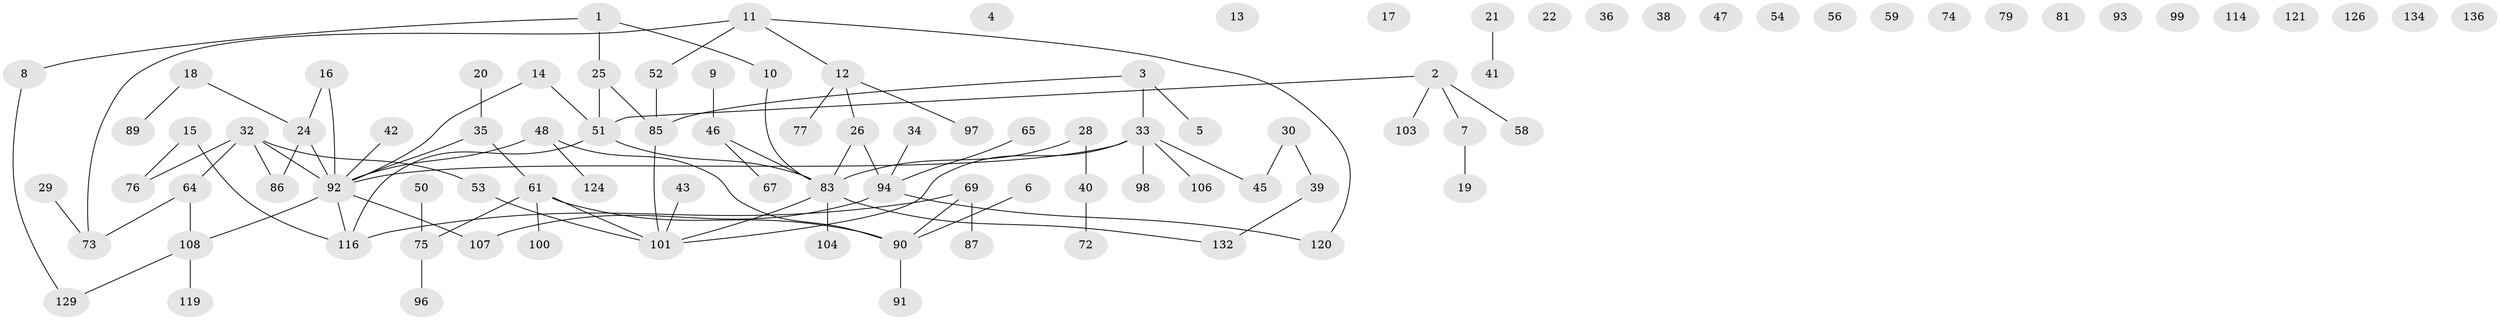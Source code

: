 // original degree distribution, {4: 0.07913669064748201, 2: 0.26618705035971224, 1: 0.302158273381295, 0: 0.1366906474820144, 3: 0.1510791366906475, 5: 0.04316546762589928, 6: 0.014388489208633094, 7: 0.007194244604316547}
// Generated by graph-tools (version 1.1) at 2025/41/03/06/25 10:41:24]
// undirected, 96 vertices, 93 edges
graph export_dot {
graph [start="1"]
  node [color=gray90,style=filled];
  1 [super="+27"];
  2 [super="+31"];
  3 [super="+23"];
  4;
  5 [super="+84"];
  6 [super="+130"];
  7;
  8 [super="+66"];
  9;
  10;
  11;
  12 [super="+60"];
  13 [super="+88"];
  14 [super="+57"];
  15;
  16 [super="+55"];
  17;
  18 [super="+49"];
  19;
  20;
  21;
  22;
  24 [super="+68"];
  25 [super="+123"];
  26 [super="+71"];
  28 [super="+63"];
  29;
  30;
  32 [super="+37"];
  33 [super="+78"];
  34;
  35 [super="+44"];
  36;
  38;
  39 [super="+70"];
  40 [super="+82"];
  41 [super="+112"];
  42 [super="+109"];
  43;
  45;
  46 [super="+62"];
  47;
  48 [super="+102"];
  50;
  51 [super="+80"];
  52 [super="+110"];
  53;
  54;
  56;
  58;
  59;
  61 [super="+113"];
  64 [super="+131"];
  65;
  67;
  69 [super="+118"];
  72;
  73 [super="+117"];
  74;
  75 [super="+105"];
  76;
  77;
  79;
  81;
  83 [super="+138"];
  85 [super="+115"];
  86;
  87;
  89;
  90 [super="+133"];
  91;
  92 [super="+127"];
  93;
  94 [super="+95"];
  96;
  97;
  98 [super="+128"];
  99;
  100;
  101 [super="+139"];
  103;
  104 [super="+111"];
  106;
  107;
  108 [super="+137"];
  114;
  116 [super="+135"];
  119;
  120 [super="+122"];
  121;
  124 [super="+125"];
  126;
  129;
  132;
  134;
  136;
  1 -- 10;
  1 -- 25;
  1 -- 8;
  2 -- 103;
  2 -- 51;
  2 -- 58;
  2 -- 7;
  3 -- 33;
  3 -- 85;
  3 -- 5;
  6 -- 90;
  7 -- 19;
  8 -- 129;
  9 -- 46;
  10 -- 83;
  11 -- 12;
  11 -- 73;
  11 -- 52;
  11 -- 120;
  12 -- 97;
  12 -- 26;
  12 -- 77;
  14 -- 51;
  14 -- 92;
  15 -- 76;
  15 -- 116;
  16 -- 24;
  16 -- 92;
  18 -- 89;
  18 -- 24;
  20 -- 35;
  21 -- 41;
  24 -- 92;
  24 -- 86;
  25 -- 51;
  25 -- 85;
  26 -- 83;
  26 -- 94;
  28 -- 40;
  28 -- 83;
  29 -- 73;
  30 -- 39;
  30 -- 45;
  32 -- 53;
  32 -- 76;
  32 -- 86;
  32 -- 92;
  32 -- 64;
  33 -- 106;
  33 -- 98;
  33 -- 101;
  33 -- 92;
  33 -- 45;
  34 -- 94;
  35 -- 92;
  35 -- 61;
  39 -- 132;
  40 -- 72;
  42 -- 92;
  43 -- 101;
  46 -- 83;
  46 -- 67;
  48 -- 90;
  48 -- 92;
  48 -- 124;
  50 -- 75;
  51 -- 83;
  51 -- 116;
  52 -- 85;
  53 -- 101;
  61 -- 75;
  61 -- 90;
  61 -- 100;
  61 -- 101;
  64 -- 73;
  64 -- 108;
  65 -- 94;
  69 -- 87;
  69 -- 90;
  69 -- 116;
  75 -- 96;
  83 -- 132;
  83 -- 101;
  83 -- 104;
  85 -- 101;
  90 -- 91;
  92 -- 107;
  92 -- 108;
  92 -- 116;
  94 -- 120;
  94 -- 107;
  108 -- 119;
  108 -- 129;
}
